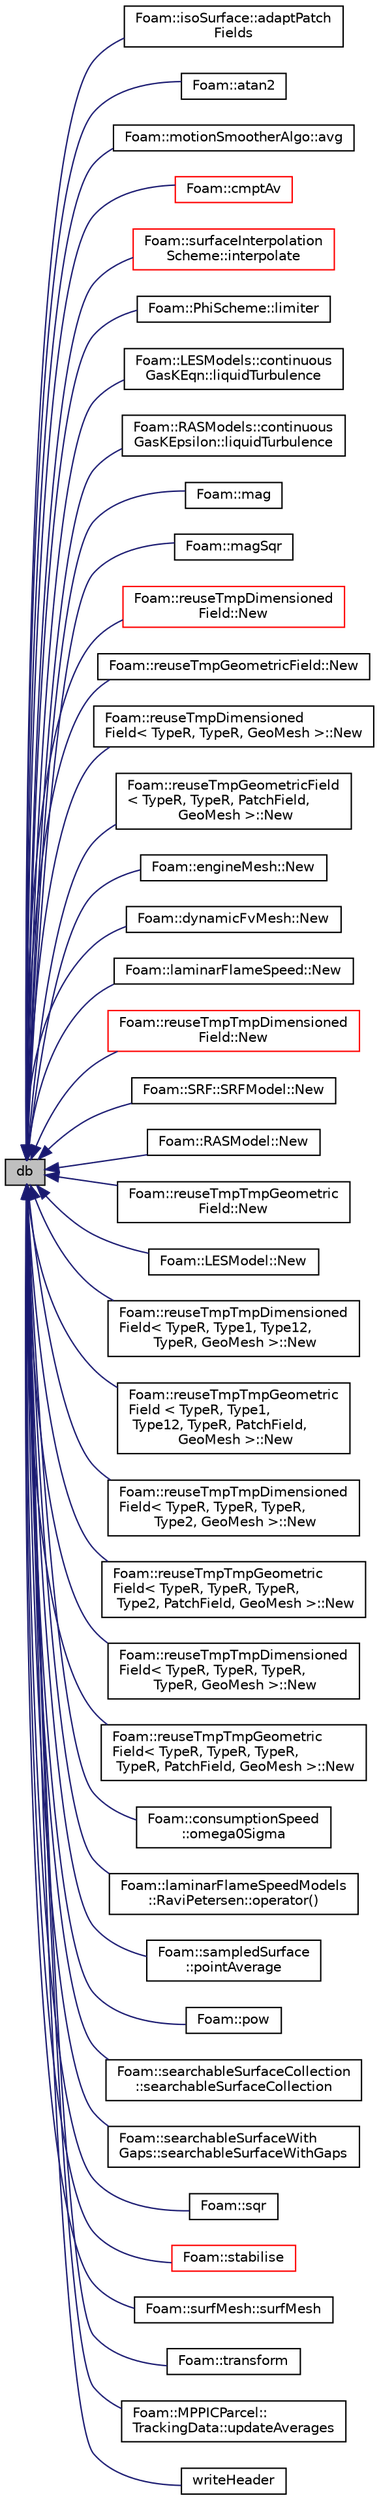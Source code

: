 digraph "db"
{
  bgcolor="transparent";
  edge [fontname="Helvetica",fontsize="10",labelfontname="Helvetica",labelfontsize="10"];
  node [fontname="Helvetica",fontsize="10",shape=record];
  rankdir="LR";
  Node1 [label="db",height=0.2,width=0.4,color="black", fillcolor="grey75", style="filled", fontcolor="black"];
  Node1 -> Node2 [dir="back",color="midnightblue",fontsize="10",style="solid",fontname="Helvetica"];
  Node2 [label="Foam::isoSurface::adaptPatch\lFields",height=0.2,width=0.4,color="black",URL="$a01191.html#a1489667dbcf4e85d9403cb3abf9e332f"];
  Node1 -> Node3 [dir="back",color="midnightblue",fontsize="10",style="solid",fontname="Helvetica"];
  Node3 [label="Foam::atan2",height=0.2,width=0.4,color="black",URL="$a10725.html#ab4a9cecc43d3bf52428da59c99ccbc57"];
  Node1 -> Node4 [dir="back",color="midnightblue",fontsize="10",style="solid",fontname="Helvetica"];
  Node4 [label="Foam::motionSmootherAlgo::avg",height=0.2,width=0.4,color="black",URL="$a01530.html#aa6f9c7ebb447ccec834e8f5689fdebb5"];
  Node1 -> Node5 [dir="back",color="midnightblue",fontsize="10",style="solid",fontname="Helvetica"];
  Node5 [label="Foam::cmptAv",height=0.2,width=0.4,color="red",URL="$a10725.html#a7af056d5acb329854c78eb3267468c11"];
  Node1 -> Node6 [dir="back",color="midnightblue",fontsize="10",style="solid",fontname="Helvetica"];
  Node6 [label="Foam::surfaceInterpolation\lScheme::interpolate",height=0.2,width=0.4,color="red",URL="$a02481.html#a8dceba398ddc0c82def280a4ef7d4e42",tooltip="Return the face-interpolate of the given cell field. "];
  Node1 -> Node7 [dir="back",color="midnightblue",fontsize="10",style="solid",fontname="Helvetica"];
  Node7 [label="Foam::PhiScheme::limiter",height=0.2,width=0.4,color="black",URL="$a01849.html#aad9e018b93b59932a398c0826c5cef86",tooltip="Return the interpolation weighting factors. "];
  Node1 -> Node8 [dir="back",color="midnightblue",fontsize="10",style="solid",fontname="Helvetica"];
  Node8 [label="Foam::LESModels::continuous\lGasKEqn::liquidTurbulence",height=0.2,width=0.4,color="black",URL="$a00400.html#abb3e3b8b20a12b04d51e6ff07d913d9c",tooltip="Return the turbulence model for the liquid phase. "];
  Node1 -> Node9 [dir="back",color="midnightblue",fontsize="10",style="solid",fontname="Helvetica"];
  Node9 [label="Foam::RASModels::continuous\lGasKEpsilon::liquidTurbulence",height=0.2,width=0.4,color="black",URL="$a00399.html#abb3e3b8b20a12b04d51e6ff07d913d9c",tooltip="Return the turbulence model for the liquid phase. "];
  Node1 -> Node10 [dir="back",color="midnightblue",fontsize="10",style="solid",fontname="Helvetica"];
  Node10 [label="Foam::mag",height=0.2,width=0.4,color="black",URL="$a10725.html#a92aae880dfb6993d9375a3e201d6f10f"];
  Node1 -> Node11 [dir="back",color="midnightblue",fontsize="10",style="solid",fontname="Helvetica"];
  Node11 [label="Foam::magSqr",height=0.2,width=0.4,color="black",URL="$a10725.html#a454821945281ec79113152534bf84573"];
  Node1 -> Node12 [dir="back",color="midnightblue",fontsize="10",style="solid",fontname="Helvetica"];
  Node12 [label="Foam::reuseTmpDimensioned\lField::New",height=0.2,width=0.4,color="red",URL="$a02166.html#a7006645d025d8a6d6ccb92599751a50b"];
  Node1 -> Node13 [dir="back",color="midnightblue",fontsize="10",style="solid",fontname="Helvetica"];
  Node13 [label="Foam::reuseTmpGeometricField::New",height=0.2,width=0.4,color="black",URL="$a02170.html#a561324eb5159a433918cb72bfea56959"];
  Node1 -> Node14 [dir="back",color="midnightblue",fontsize="10",style="solid",fontname="Helvetica"];
  Node14 [label="Foam::reuseTmpDimensioned\lField\< TypeR, TypeR, GeoMesh \>::New",height=0.2,width=0.4,color="black",URL="$a02167.html#a2ecdf09065a3731ea0a1255a33666df0"];
  Node1 -> Node15 [dir="back",color="midnightblue",fontsize="10",style="solid",fontname="Helvetica"];
  Node15 [label="Foam::reuseTmpGeometricField\l\< TypeR, TypeR, PatchField,\l GeoMesh \>::New",height=0.2,width=0.4,color="black",URL="$a02171.html#a5319ed805c271c66b90f36114132fff5"];
  Node1 -> Node16 [dir="back",color="midnightblue",fontsize="10",style="solid",fontname="Helvetica"];
  Node16 [label="Foam::engineMesh::New",height=0.2,width=0.4,color="black",URL="$a00637.html#ad7840737ba4c2ed1ec1756bed970676a",tooltip="Select null constructed. "];
  Node1 -> Node17 [dir="back",color="midnightblue",fontsize="10",style="solid",fontname="Helvetica"];
  Node17 [label="Foam::dynamicFvMesh::New",height=0.2,width=0.4,color="black",URL="$a00598.html#a592e546145f06484136ce294bc4c39d9",tooltip="Select null constructed. "];
  Node1 -> Node18 [dir="back",color="midnightblue",fontsize="10",style="solid",fontname="Helvetica"];
  Node18 [label="Foam::laminarFlameSpeed::New",height=0.2,width=0.4,color="black",URL="$a01267.html#ac008a7bf61538bf77b228efde2058b79"];
  Node1 -> Node19 [dir="back",color="midnightblue",fontsize="10",style="solid",fontname="Helvetica"];
  Node19 [label="Foam::reuseTmpTmpDimensioned\lField::New",height=0.2,width=0.4,color="red",URL="$a02176.html#a704c47f5e6f284b67fc49b628af90c7d"];
  Node1 -> Node20 [dir="back",color="midnightblue",fontsize="10",style="solid",fontname="Helvetica"];
  Node20 [label="Foam::SRF::SRFModel::New",height=0.2,width=0.4,color="black",URL="$a02413.html#acde5a0ffced46613902ba3da6d3fe121",tooltip="Return a reference to the selected SRF model. "];
  Node1 -> Node21 [dir="back",color="midnightblue",fontsize="10",style="solid",fontname="Helvetica"];
  Node21 [label="Foam::RASModel::New",height=0.2,width=0.4,color="black",URL="$a02070.html#a8c206abb12d5349d3c8e098ccbb31de0",tooltip="Return a reference to the selected RAS model. "];
  Node1 -> Node22 [dir="back",color="midnightblue",fontsize="10",style="solid",fontname="Helvetica"];
  Node22 [label="Foam::reuseTmpTmpGeometric\lField::New",height=0.2,width=0.4,color="black",URL="$a02184.html#a79a34c7172b39c2c6ca4564ea743efb2"];
  Node1 -> Node23 [dir="back",color="midnightblue",fontsize="10",style="solid",fontname="Helvetica"];
  Node23 [label="Foam::LESModel::New",height=0.2,width=0.4,color="black",URL="$a01296.html#a0e29eca4c0af7352ec0a454c985dfece",tooltip="Return a reference to the selected LES model. "];
  Node1 -> Node24 [dir="back",color="midnightblue",fontsize="10",style="solid",fontname="Helvetica"];
  Node24 [label="Foam::reuseTmpTmpDimensioned\lField\< TypeR, Type1, Type12,\l TypeR, GeoMesh \>::New",height=0.2,width=0.4,color="black",URL="$a02177.html#aca01fa0d2475e88bc154c469f0c0e4fa"];
  Node1 -> Node25 [dir="back",color="midnightblue",fontsize="10",style="solid",fontname="Helvetica"];
  Node25 [label="Foam::reuseTmpTmpGeometric\lField    \< TypeR, Type1,\l Type12, TypeR, PatchField,\l GeoMesh \>::New",height=0.2,width=0.4,color="black",URL="$a02185.html#a5b7c2087a55c1a3051281068a9ef3bb6"];
  Node1 -> Node26 [dir="back",color="midnightblue",fontsize="10",style="solid",fontname="Helvetica"];
  Node26 [label="Foam::reuseTmpTmpDimensioned\lField\< TypeR, TypeR, TypeR,\l Type2, GeoMesh \>::New",height=0.2,width=0.4,color="black",URL="$a02178.html#a6539b6baf21f1b9328c0f6681632e188"];
  Node1 -> Node27 [dir="back",color="midnightblue",fontsize="10",style="solid",fontname="Helvetica"];
  Node27 [label="Foam::reuseTmpTmpGeometric\lField\< TypeR, TypeR, TypeR,\l Type2, PatchField, GeoMesh \>::New",height=0.2,width=0.4,color="black",URL="$a02186.html#a0ffa918bc8eeb15165dcd9904f79fdbb"];
  Node1 -> Node28 [dir="back",color="midnightblue",fontsize="10",style="solid",fontname="Helvetica"];
  Node28 [label="Foam::reuseTmpTmpDimensioned\lField\< TypeR, TypeR, TypeR,\l TypeR, GeoMesh \>::New",height=0.2,width=0.4,color="black",URL="$a02179.html#a4a0a1741b4a368b190d54ddc0509fa1d"];
  Node1 -> Node29 [dir="back",color="midnightblue",fontsize="10",style="solid",fontname="Helvetica"];
  Node29 [label="Foam::reuseTmpTmpGeometric\lField\< TypeR, TypeR, TypeR,\l TypeR, PatchField, GeoMesh \>::New",height=0.2,width=0.4,color="black",URL="$a02187.html#a12dd295235d16ef2ffe5c697e103516d"];
  Node1 -> Node30 [dir="back",color="midnightblue",fontsize="10",style="solid",fontname="Helvetica"];
  Node30 [label="Foam::consumptionSpeed\l::omega0Sigma",height=0.2,width=0.4,color="black",URL="$a00395.html#a99012a7b9c7b26d58a42e197be9fce4c",tooltip="Return speed consumption rate temp. "];
  Node1 -> Node31 [dir="back",color="midnightblue",fontsize="10",style="solid",fontname="Helvetica"];
  Node31 [label="Foam::laminarFlameSpeedModels\l::RaviPetersen::operator()",height=0.2,width=0.4,color="black",URL="$a02071.html#a8ef1d5c5b38ab57c152d80d841e37948",tooltip="Return the laminar flame speed [m/s]. "];
  Node1 -> Node32 [dir="back",color="midnightblue",fontsize="10",style="solid",fontname="Helvetica"];
  Node32 [label="Foam::sampledSurface\l::pointAverage",height=0.2,width=0.4,color="black",URL="$a02230.html#af32199932c687582d83548608f20668e"];
  Node1 -> Node33 [dir="back",color="midnightblue",fontsize="10",style="solid",fontname="Helvetica"];
  Node33 [label="Foam::pow",height=0.2,width=0.4,color="black",URL="$a10725.html#a6b92ae8dde41fda19757ad61094b5250"];
  Node1 -> Node34 [dir="back",color="midnightblue",fontsize="10",style="solid",fontname="Helvetica"];
  Node34 [label="Foam::searchableSurfaceCollection\l::searchableSurfaceCollection",height=0.2,width=0.4,color="black",URL="$a02260.html#aaa6357e10010d757fe8977007422e87f",tooltip="Construct from dictionary (used by searchableSurface) "];
  Node1 -> Node35 [dir="back",color="midnightblue",fontsize="10",style="solid",fontname="Helvetica"];
  Node35 [label="Foam::searchableSurfaceWith\lGaps::searchableSurfaceWithGaps",height=0.2,width=0.4,color="black",URL="$a02267.html#a6822eae5a2827d5eabce3748aefe1362",tooltip="Construct from dictionary (used by searchableSurface) "];
  Node1 -> Node36 [dir="back",color="midnightblue",fontsize="10",style="solid",fontname="Helvetica"];
  Node36 [label="Foam::sqr",height=0.2,width=0.4,color="black",URL="$a10725.html#af4290fa013d316c55ba38c42e2424ec0"];
  Node1 -> Node37 [dir="back",color="midnightblue",fontsize="10",style="solid",fontname="Helvetica"];
  Node37 [label="Foam::stabilise",height=0.2,width=0.4,color="red",URL="$a10725.html#a1f3543a73e4e73c68a5d03e4dba703dd"];
  Node1 -> Node38 [dir="back",color="midnightblue",fontsize="10",style="solid",fontname="Helvetica"];
  Node38 [label="Foam::surfMesh::surfMesh",height=0.2,width=0.4,color="black",URL="$a02503.html#a5a879c772be6f7e4fd295b424058621e",tooltip="Construct copy/move from MeshedSurface. "];
  Node1 -> Node39 [dir="back",color="midnightblue",fontsize="10",style="solid",fontname="Helvetica"];
  Node39 [label="Foam::transform",height=0.2,width=0.4,color="black",URL="$a10725.html#a74555d515a4336a606f734b5d81135eb"];
  Node1 -> Node40 [dir="back",color="midnightblue",fontsize="10",style="solid",fontname="Helvetica"];
  Node40 [label="Foam::MPPICParcel::\lTrackingData::updateAverages",height=0.2,width=0.4,color="black",URL="$a02643.html#a0217ff96f5dc302a3e6794c11be2cbe4",tooltip="Update the MPPIC averages. "];
  Node1 -> Node41 [dir="back",color="midnightblue",fontsize="10",style="solid",fontname="Helvetica"];
  Node41 [label="writeHeader",height=0.2,width=0.4,color="black",URL="$a01179.html#a0eb19e4807b9f72e892a5e44d90f5054",tooltip="Write header. Allow override of type. "];
}
